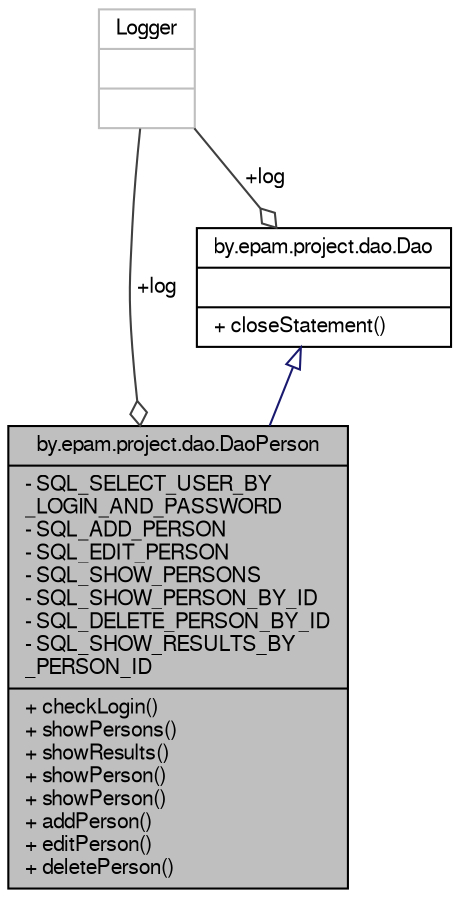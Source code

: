 digraph "by.epam.project.dao.DaoPerson"
{
  bgcolor="transparent";
  edge [fontname="FreeSans",fontsize="10",labelfontname="FreeSans",labelfontsize="10"];
  node [fontname="FreeSans",fontsize="10",shape=record];
  Node1 [label="{by.epam.project.dao.DaoPerson\n|- SQL_SELECT_USER_BY\l_LOGIN_AND_PASSWORD\l- SQL_ADD_PERSON\l- SQL_EDIT_PERSON\l- SQL_SHOW_PERSONS\l- SQL_SHOW_PERSON_BY_ID\l- SQL_DELETE_PERSON_BY_ID\l- SQL_SHOW_RESULTS_BY\l_PERSON_ID\l|+ checkLogin()\l+ showPersons()\l+ showResults()\l+ showPerson()\l+ showPerson()\l+ addPerson()\l+ editPerson()\l+ deletePerson()\l}",height=0.2,width=0.4,color="black", fillcolor="grey75", style="filled", fontcolor="black"];
  Node2 -> Node1 [dir="back",color="midnightblue",fontsize="10",style="solid",arrowtail="onormal",fontname="FreeSans"];
  Node2 [label="{by.epam.project.dao.Dao\n||+ closeStatement()\l}",height=0.2,width=0.4,color="black",URL="$classby_1_1epam_1_1project_1_1dao_1_1_dao.html"];
  Node3 -> Node2 [color="grey25",fontsize="10",style="solid",label=" +log" ,arrowhead="odiamond",fontname="FreeSans"];
  Node3 [label="{Logger\n||}",height=0.2,width=0.4,color="grey75"];
  Node3 -> Node1 [color="grey25",fontsize="10",style="solid",label=" +log" ,arrowhead="odiamond",fontname="FreeSans"];
}
